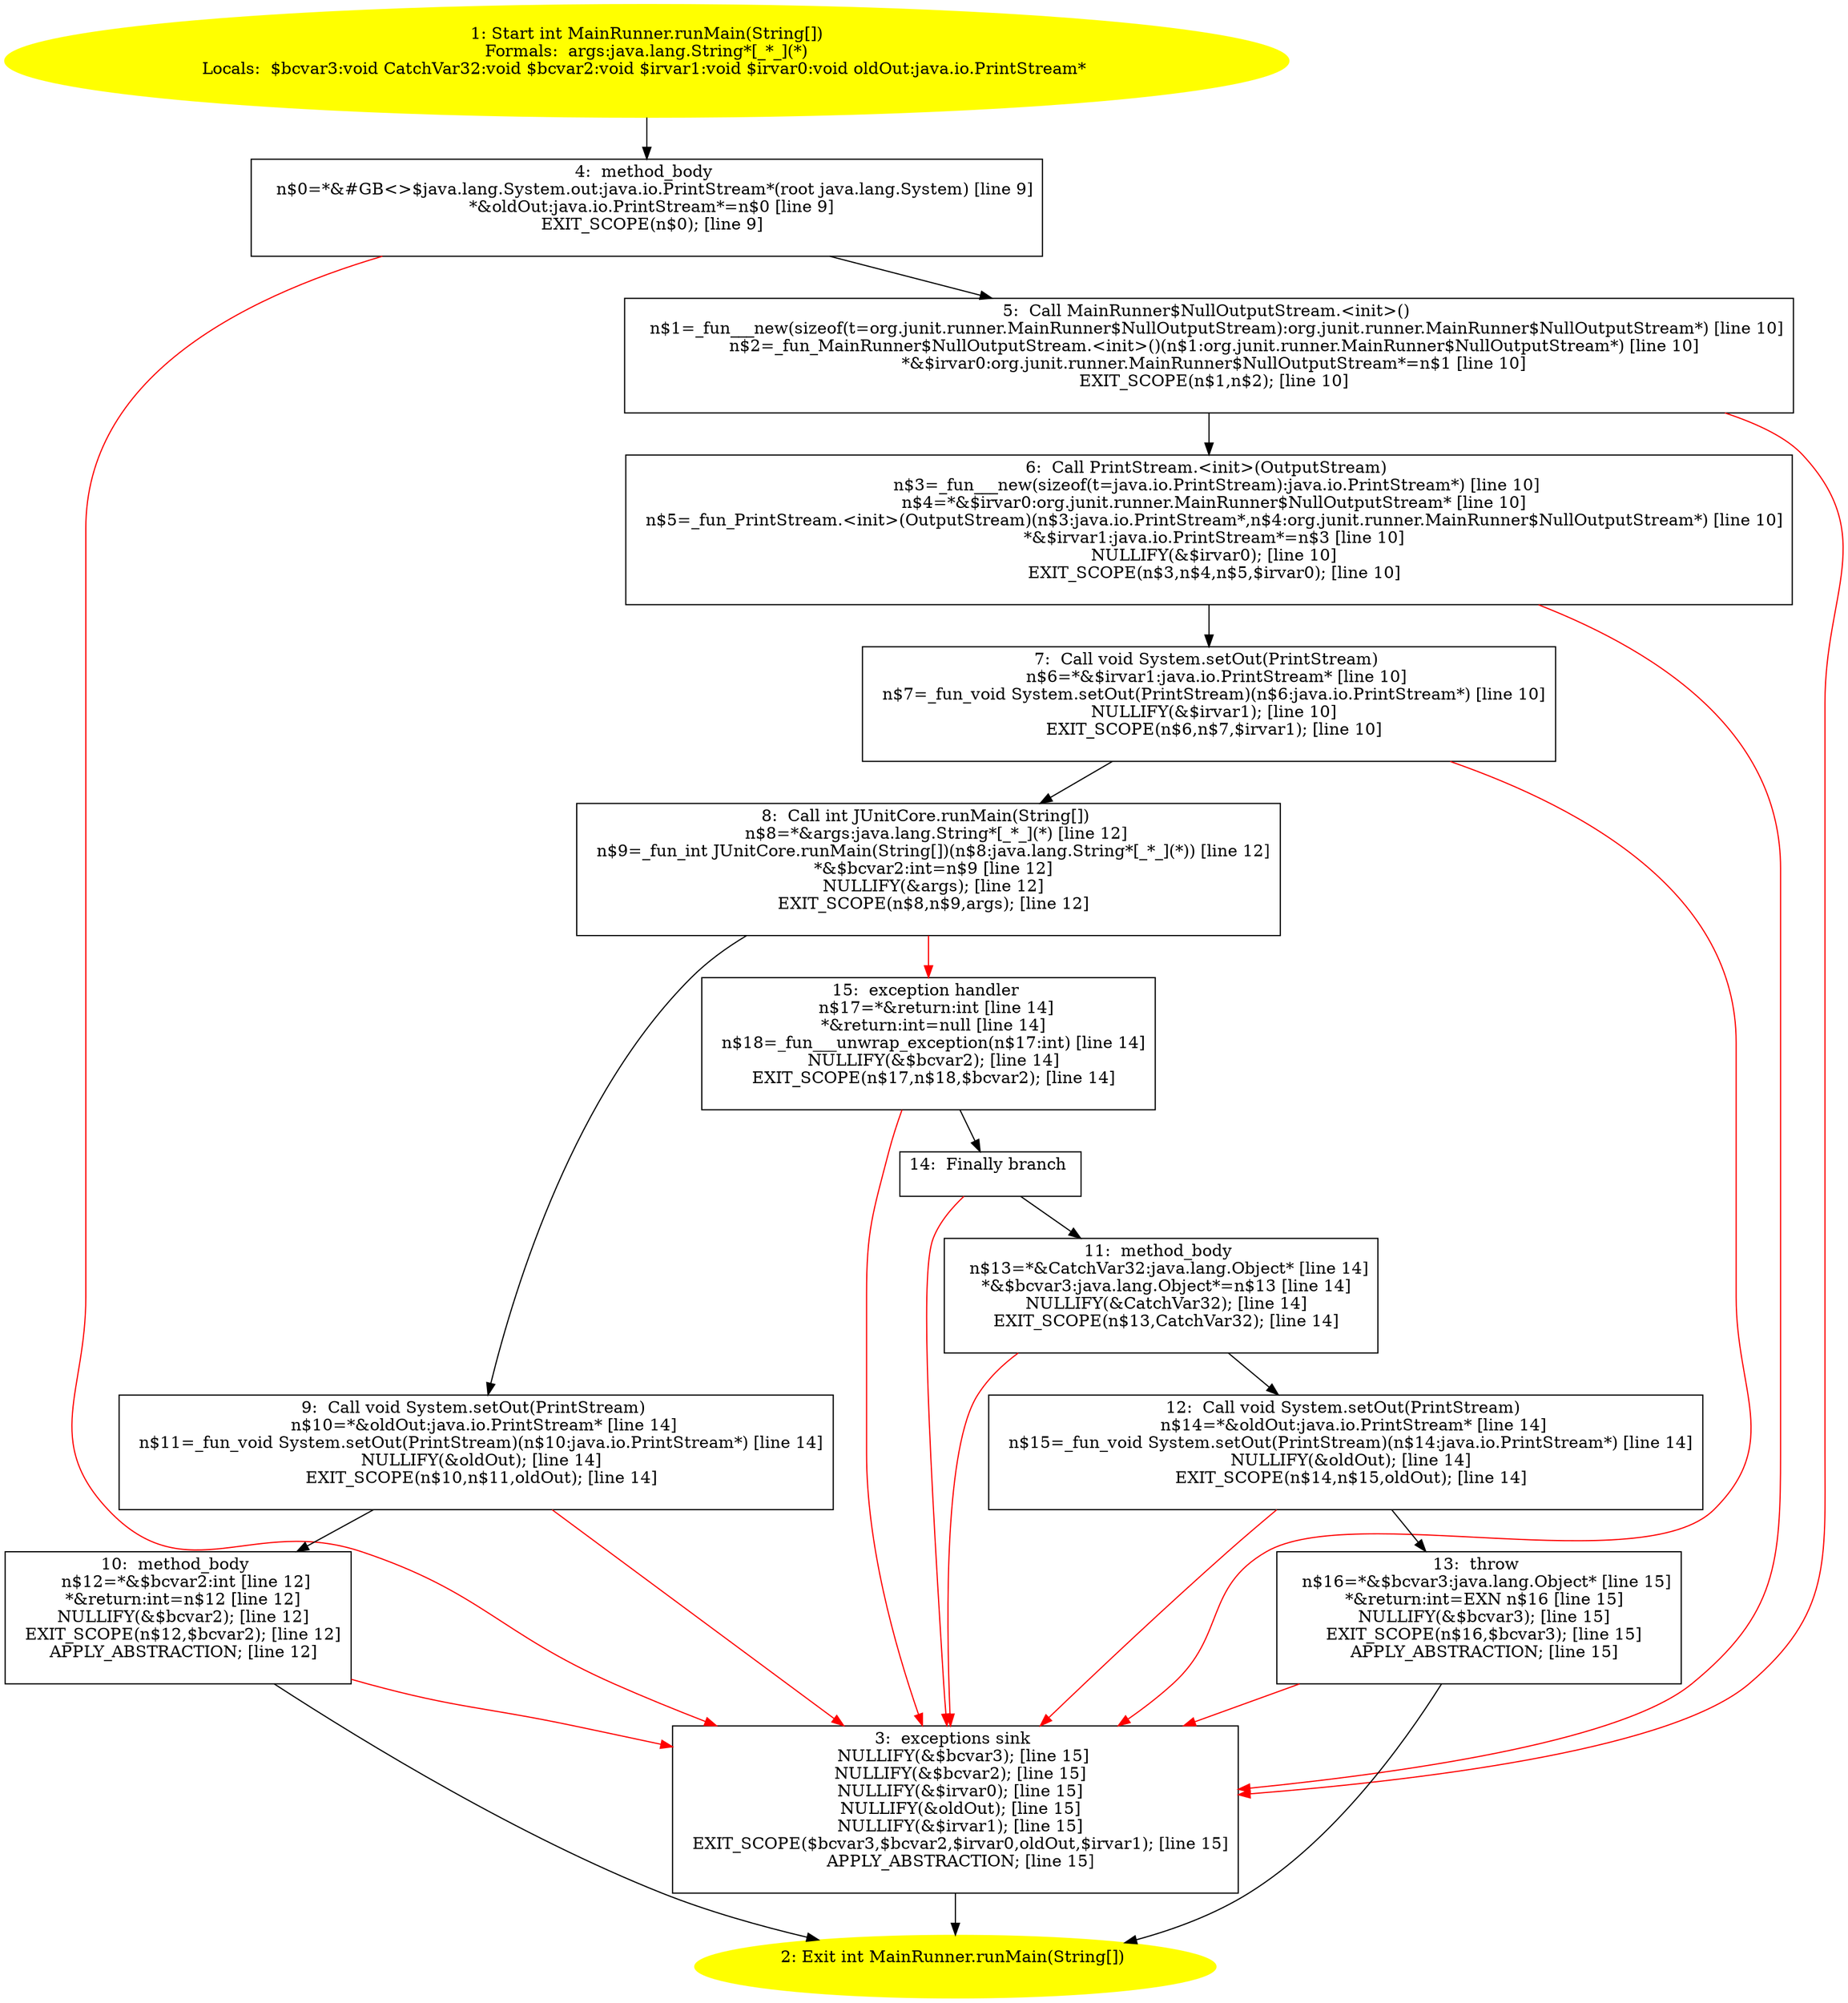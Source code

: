 /* @generated */
digraph cfg {
"org.junit.runner.MainRunner.runMain(java.lang.String[]):int.156d92d79959a5f7c1bf76684811a4a8_1" [label="1: Start int MainRunner.runMain(String[])\nFormals:  args:java.lang.String*[_*_](*)\nLocals:  $bcvar3:void CatchVar32:void $bcvar2:void $irvar1:void $irvar0:void oldOut:java.io.PrintStream* \n  " color=yellow style=filled]
	

	 "org.junit.runner.MainRunner.runMain(java.lang.String[]):int.156d92d79959a5f7c1bf76684811a4a8_1" -> "org.junit.runner.MainRunner.runMain(java.lang.String[]):int.156d92d79959a5f7c1bf76684811a4a8_4" ;
"org.junit.runner.MainRunner.runMain(java.lang.String[]):int.156d92d79959a5f7c1bf76684811a4a8_2" [label="2: Exit int MainRunner.runMain(String[]) \n  " color=yellow style=filled]
	

"org.junit.runner.MainRunner.runMain(java.lang.String[]):int.156d92d79959a5f7c1bf76684811a4a8_3" [label="3:  exceptions sink \n   NULLIFY(&$bcvar3); [line 15]\n  NULLIFY(&$bcvar2); [line 15]\n  NULLIFY(&$irvar0); [line 15]\n  NULLIFY(&oldOut); [line 15]\n  NULLIFY(&$irvar1); [line 15]\n  EXIT_SCOPE($bcvar3,$bcvar2,$irvar0,oldOut,$irvar1); [line 15]\n  APPLY_ABSTRACTION; [line 15]\n " shape="box"]
	

	 "org.junit.runner.MainRunner.runMain(java.lang.String[]):int.156d92d79959a5f7c1bf76684811a4a8_3" -> "org.junit.runner.MainRunner.runMain(java.lang.String[]):int.156d92d79959a5f7c1bf76684811a4a8_2" ;
"org.junit.runner.MainRunner.runMain(java.lang.String[]):int.156d92d79959a5f7c1bf76684811a4a8_4" [label="4:  method_body \n   n$0=*&#GB<>$java.lang.System.out:java.io.PrintStream*(root java.lang.System) [line 9]\n  *&oldOut:java.io.PrintStream*=n$0 [line 9]\n  EXIT_SCOPE(n$0); [line 9]\n " shape="box"]
	

	 "org.junit.runner.MainRunner.runMain(java.lang.String[]):int.156d92d79959a5f7c1bf76684811a4a8_4" -> "org.junit.runner.MainRunner.runMain(java.lang.String[]):int.156d92d79959a5f7c1bf76684811a4a8_5" ;
	 "org.junit.runner.MainRunner.runMain(java.lang.String[]):int.156d92d79959a5f7c1bf76684811a4a8_4" -> "org.junit.runner.MainRunner.runMain(java.lang.String[]):int.156d92d79959a5f7c1bf76684811a4a8_3" [color="red" ];
"org.junit.runner.MainRunner.runMain(java.lang.String[]):int.156d92d79959a5f7c1bf76684811a4a8_5" [label="5:  Call MainRunner$NullOutputStream.<init>() \n   n$1=_fun___new(sizeof(t=org.junit.runner.MainRunner$NullOutputStream):org.junit.runner.MainRunner$NullOutputStream*) [line 10]\n  n$2=_fun_MainRunner$NullOutputStream.<init>()(n$1:org.junit.runner.MainRunner$NullOutputStream*) [line 10]\n  *&$irvar0:org.junit.runner.MainRunner$NullOutputStream*=n$1 [line 10]\n  EXIT_SCOPE(n$1,n$2); [line 10]\n " shape="box"]
	

	 "org.junit.runner.MainRunner.runMain(java.lang.String[]):int.156d92d79959a5f7c1bf76684811a4a8_5" -> "org.junit.runner.MainRunner.runMain(java.lang.String[]):int.156d92d79959a5f7c1bf76684811a4a8_6" ;
	 "org.junit.runner.MainRunner.runMain(java.lang.String[]):int.156d92d79959a5f7c1bf76684811a4a8_5" -> "org.junit.runner.MainRunner.runMain(java.lang.String[]):int.156d92d79959a5f7c1bf76684811a4a8_3" [color="red" ];
"org.junit.runner.MainRunner.runMain(java.lang.String[]):int.156d92d79959a5f7c1bf76684811a4a8_6" [label="6:  Call PrintStream.<init>(OutputStream) \n   n$3=_fun___new(sizeof(t=java.io.PrintStream):java.io.PrintStream*) [line 10]\n  n$4=*&$irvar0:org.junit.runner.MainRunner$NullOutputStream* [line 10]\n  n$5=_fun_PrintStream.<init>(OutputStream)(n$3:java.io.PrintStream*,n$4:org.junit.runner.MainRunner$NullOutputStream*) [line 10]\n  *&$irvar1:java.io.PrintStream*=n$3 [line 10]\n  NULLIFY(&$irvar0); [line 10]\n  EXIT_SCOPE(n$3,n$4,n$5,$irvar0); [line 10]\n " shape="box"]
	

	 "org.junit.runner.MainRunner.runMain(java.lang.String[]):int.156d92d79959a5f7c1bf76684811a4a8_6" -> "org.junit.runner.MainRunner.runMain(java.lang.String[]):int.156d92d79959a5f7c1bf76684811a4a8_7" ;
	 "org.junit.runner.MainRunner.runMain(java.lang.String[]):int.156d92d79959a5f7c1bf76684811a4a8_6" -> "org.junit.runner.MainRunner.runMain(java.lang.String[]):int.156d92d79959a5f7c1bf76684811a4a8_3" [color="red" ];
"org.junit.runner.MainRunner.runMain(java.lang.String[]):int.156d92d79959a5f7c1bf76684811a4a8_7" [label="7:  Call void System.setOut(PrintStream) \n   n$6=*&$irvar1:java.io.PrintStream* [line 10]\n  n$7=_fun_void System.setOut(PrintStream)(n$6:java.io.PrintStream*) [line 10]\n  NULLIFY(&$irvar1); [line 10]\n  EXIT_SCOPE(n$6,n$7,$irvar1); [line 10]\n " shape="box"]
	

	 "org.junit.runner.MainRunner.runMain(java.lang.String[]):int.156d92d79959a5f7c1bf76684811a4a8_7" -> "org.junit.runner.MainRunner.runMain(java.lang.String[]):int.156d92d79959a5f7c1bf76684811a4a8_8" ;
	 "org.junit.runner.MainRunner.runMain(java.lang.String[]):int.156d92d79959a5f7c1bf76684811a4a8_7" -> "org.junit.runner.MainRunner.runMain(java.lang.String[]):int.156d92d79959a5f7c1bf76684811a4a8_3" [color="red" ];
"org.junit.runner.MainRunner.runMain(java.lang.String[]):int.156d92d79959a5f7c1bf76684811a4a8_8" [label="8:  Call int JUnitCore.runMain(String[]) \n   n$8=*&args:java.lang.String*[_*_](*) [line 12]\n  n$9=_fun_int JUnitCore.runMain(String[])(n$8:java.lang.String*[_*_](*)) [line 12]\n  *&$bcvar2:int=n$9 [line 12]\n  NULLIFY(&args); [line 12]\n  EXIT_SCOPE(n$8,n$9,args); [line 12]\n " shape="box"]
	

	 "org.junit.runner.MainRunner.runMain(java.lang.String[]):int.156d92d79959a5f7c1bf76684811a4a8_8" -> "org.junit.runner.MainRunner.runMain(java.lang.String[]):int.156d92d79959a5f7c1bf76684811a4a8_9" ;
	 "org.junit.runner.MainRunner.runMain(java.lang.String[]):int.156d92d79959a5f7c1bf76684811a4a8_8" -> "org.junit.runner.MainRunner.runMain(java.lang.String[]):int.156d92d79959a5f7c1bf76684811a4a8_15" [color="red" ];
"org.junit.runner.MainRunner.runMain(java.lang.String[]):int.156d92d79959a5f7c1bf76684811a4a8_9" [label="9:  Call void System.setOut(PrintStream) \n   n$10=*&oldOut:java.io.PrintStream* [line 14]\n  n$11=_fun_void System.setOut(PrintStream)(n$10:java.io.PrintStream*) [line 14]\n  NULLIFY(&oldOut); [line 14]\n  EXIT_SCOPE(n$10,n$11,oldOut); [line 14]\n " shape="box"]
	

	 "org.junit.runner.MainRunner.runMain(java.lang.String[]):int.156d92d79959a5f7c1bf76684811a4a8_9" -> "org.junit.runner.MainRunner.runMain(java.lang.String[]):int.156d92d79959a5f7c1bf76684811a4a8_10" ;
	 "org.junit.runner.MainRunner.runMain(java.lang.String[]):int.156d92d79959a5f7c1bf76684811a4a8_9" -> "org.junit.runner.MainRunner.runMain(java.lang.String[]):int.156d92d79959a5f7c1bf76684811a4a8_3" [color="red" ];
"org.junit.runner.MainRunner.runMain(java.lang.String[]):int.156d92d79959a5f7c1bf76684811a4a8_10" [label="10:  method_body \n   n$12=*&$bcvar2:int [line 12]\n  *&return:int=n$12 [line 12]\n  NULLIFY(&$bcvar2); [line 12]\n  EXIT_SCOPE(n$12,$bcvar2); [line 12]\n  APPLY_ABSTRACTION; [line 12]\n " shape="box"]
	

	 "org.junit.runner.MainRunner.runMain(java.lang.String[]):int.156d92d79959a5f7c1bf76684811a4a8_10" -> "org.junit.runner.MainRunner.runMain(java.lang.String[]):int.156d92d79959a5f7c1bf76684811a4a8_2" ;
	 "org.junit.runner.MainRunner.runMain(java.lang.String[]):int.156d92d79959a5f7c1bf76684811a4a8_10" -> "org.junit.runner.MainRunner.runMain(java.lang.String[]):int.156d92d79959a5f7c1bf76684811a4a8_3" [color="red" ];
"org.junit.runner.MainRunner.runMain(java.lang.String[]):int.156d92d79959a5f7c1bf76684811a4a8_11" [label="11:  method_body \n   n$13=*&CatchVar32:java.lang.Object* [line 14]\n  *&$bcvar3:java.lang.Object*=n$13 [line 14]\n  NULLIFY(&CatchVar32); [line 14]\n  EXIT_SCOPE(n$13,CatchVar32); [line 14]\n " shape="box"]
	

	 "org.junit.runner.MainRunner.runMain(java.lang.String[]):int.156d92d79959a5f7c1bf76684811a4a8_11" -> "org.junit.runner.MainRunner.runMain(java.lang.String[]):int.156d92d79959a5f7c1bf76684811a4a8_12" ;
	 "org.junit.runner.MainRunner.runMain(java.lang.String[]):int.156d92d79959a5f7c1bf76684811a4a8_11" -> "org.junit.runner.MainRunner.runMain(java.lang.String[]):int.156d92d79959a5f7c1bf76684811a4a8_3" [color="red" ];
"org.junit.runner.MainRunner.runMain(java.lang.String[]):int.156d92d79959a5f7c1bf76684811a4a8_12" [label="12:  Call void System.setOut(PrintStream) \n   n$14=*&oldOut:java.io.PrintStream* [line 14]\n  n$15=_fun_void System.setOut(PrintStream)(n$14:java.io.PrintStream*) [line 14]\n  NULLIFY(&oldOut); [line 14]\n  EXIT_SCOPE(n$14,n$15,oldOut); [line 14]\n " shape="box"]
	

	 "org.junit.runner.MainRunner.runMain(java.lang.String[]):int.156d92d79959a5f7c1bf76684811a4a8_12" -> "org.junit.runner.MainRunner.runMain(java.lang.String[]):int.156d92d79959a5f7c1bf76684811a4a8_13" ;
	 "org.junit.runner.MainRunner.runMain(java.lang.String[]):int.156d92d79959a5f7c1bf76684811a4a8_12" -> "org.junit.runner.MainRunner.runMain(java.lang.String[]):int.156d92d79959a5f7c1bf76684811a4a8_3" [color="red" ];
"org.junit.runner.MainRunner.runMain(java.lang.String[]):int.156d92d79959a5f7c1bf76684811a4a8_13" [label="13:  throw \n   n$16=*&$bcvar3:java.lang.Object* [line 15]\n  *&return:int=EXN n$16 [line 15]\n  NULLIFY(&$bcvar3); [line 15]\n  EXIT_SCOPE(n$16,$bcvar3); [line 15]\n  APPLY_ABSTRACTION; [line 15]\n " shape="box"]
	

	 "org.junit.runner.MainRunner.runMain(java.lang.String[]):int.156d92d79959a5f7c1bf76684811a4a8_13" -> "org.junit.runner.MainRunner.runMain(java.lang.String[]):int.156d92d79959a5f7c1bf76684811a4a8_2" ;
	 "org.junit.runner.MainRunner.runMain(java.lang.String[]):int.156d92d79959a5f7c1bf76684811a4a8_13" -> "org.junit.runner.MainRunner.runMain(java.lang.String[]):int.156d92d79959a5f7c1bf76684811a4a8_3" [color="red" ];
"org.junit.runner.MainRunner.runMain(java.lang.String[]):int.156d92d79959a5f7c1bf76684811a4a8_14" [label="14:  Finally branch \n  " shape="box"]
	

	 "org.junit.runner.MainRunner.runMain(java.lang.String[]):int.156d92d79959a5f7c1bf76684811a4a8_14" -> "org.junit.runner.MainRunner.runMain(java.lang.String[]):int.156d92d79959a5f7c1bf76684811a4a8_11" ;
	 "org.junit.runner.MainRunner.runMain(java.lang.String[]):int.156d92d79959a5f7c1bf76684811a4a8_14" -> "org.junit.runner.MainRunner.runMain(java.lang.String[]):int.156d92d79959a5f7c1bf76684811a4a8_3" [color="red" ];
"org.junit.runner.MainRunner.runMain(java.lang.String[]):int.156d92d79959a5f7c1bf76684811a4a8_15" [label="15:  exception handler \n   n$17=*&return:int [line 14]\n  *&return:int=null [line 14]\n  n$18=_fun___unwrap_exception(n$17:int) [line 14]\n  NULLIFY(&$bcvar2); [line 14]\n  EXIT_SCOPE(n$17,n$18,$bcvar2); [line 14]\n " shape="box"]
	

	 "org.junit.runner.MainRunner.runMain(java.lang.String[]):int.156d92d79959a5f7c1bf76684811a4a8_15" -> "org.junit.runner.MainRunner.runMain(java.lang.String[]):int.156d92d79959a5f7c1bf76684811a4a8_14" ;
	 "org.junit.runner.MainRunner.runMain(java.lang.String[]):int.156d92d79959a5f7c1bf76684811a4a8_15" -> "org.junit.runner.MainRunner.runMain(java.lang.String[]):int.156d92d79959a5f7c1bf76684811a4a8_3" [color="red" ];
}
